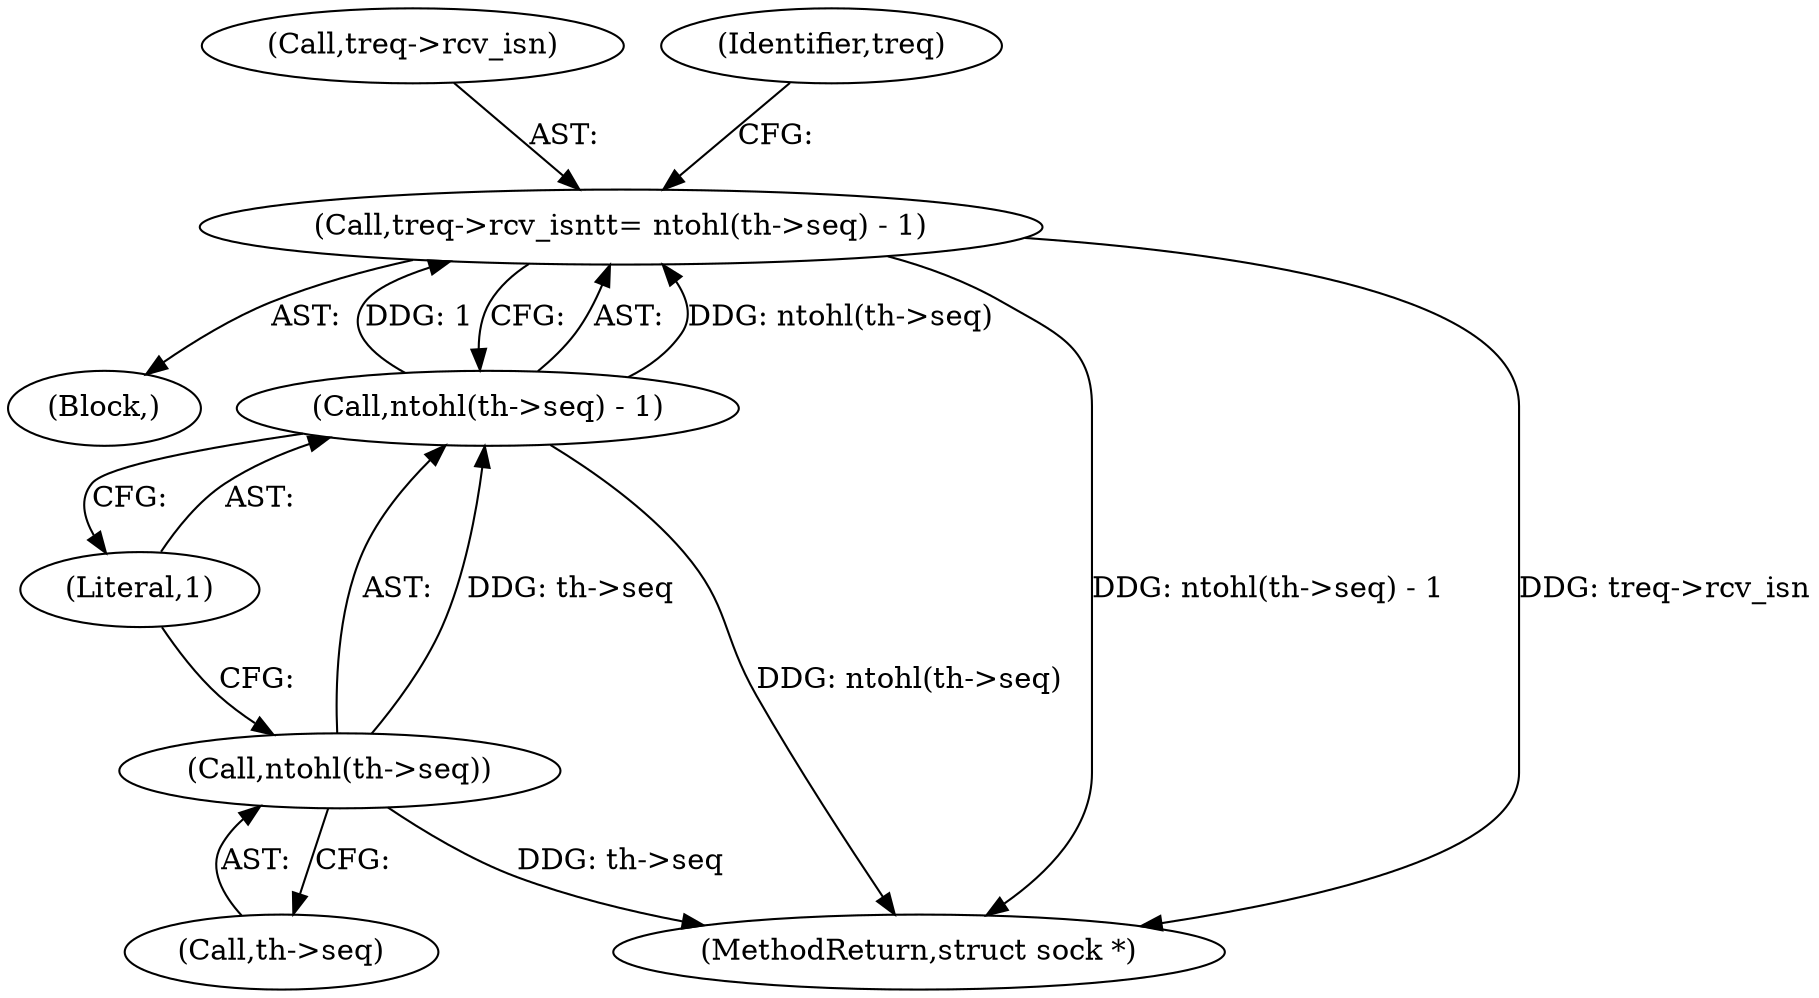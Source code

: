 digraph "0_linux_f6d8bd051c391c1c0458a30b2a7abcd939329259_28@pointer" {
"1000217" [label="(Call,treq->rcv_isn\t\t= ntohl(th->seq) - 1)"];
"1000221" [label="(Call,ntohl(th->seq) - 1)"];
"1000222" [label="(Call,ntohl(th->seq))"];
"1000109" [label="(Block,)"];
"1000218" [label="(Call,treq->rcv_isn)"];
"1000226" [label="(Literal,1)"];
"1000217" [label="(Call,treq->rcv_isn\t\t= ntohl(th->seq) - 1)"];
"1000223" [label="(Call,th->seq)"];
"1000222" [label="(Call,ntohl(th->seq))"];
"1000221" [label="(Call,ntohl(th->seq) - 1)"];
"1000480" [label="(MethodReturn,struct sock *)"];
"1000229" [label="(Identifier,treq)"];
"1000217" -> "1000109"  [label="AST: "];
"1000217" -> "1000221"  [label="CFG: "];
"1000218" -> "1000217"  [label="AST: "];
"1000221" -> "1000217"  [label="AST: "];
"1000229" -> "1000217"  [label="CFG: "];
"1000217" -> "1000480"  [label="DDG: ntohl(th->seq) - 1"];
"1000217" -> "1000480"  [label="DDG: treq->rcv_isn"];
"1000221" -> "1000217"  [label="DDG: ntohl(th->seq)"];
"1000221" -> "1000217"  [label="DDG: 1"];
"1000221" -> "1000226"  [label="CFG: "];
"1000222" -> "1000221"  [label="AST: "];
"1000226" -> "1000221"  [label="AST: "];
"1000221" -> "1000480"  [label="DDG: ntohl(th->seq)"];
"1000222" -> "1000221"  [label="DDG: th->seq"];
"1000222" -> "1000223"  [label="CFG: "];
"1000223" -> "1000222"  [label="AST: "];
"1000226" -> "1000222"  [label="CFG: "];
"1000222" -> "1000480"  [label="DDG: th->seq"];
}
